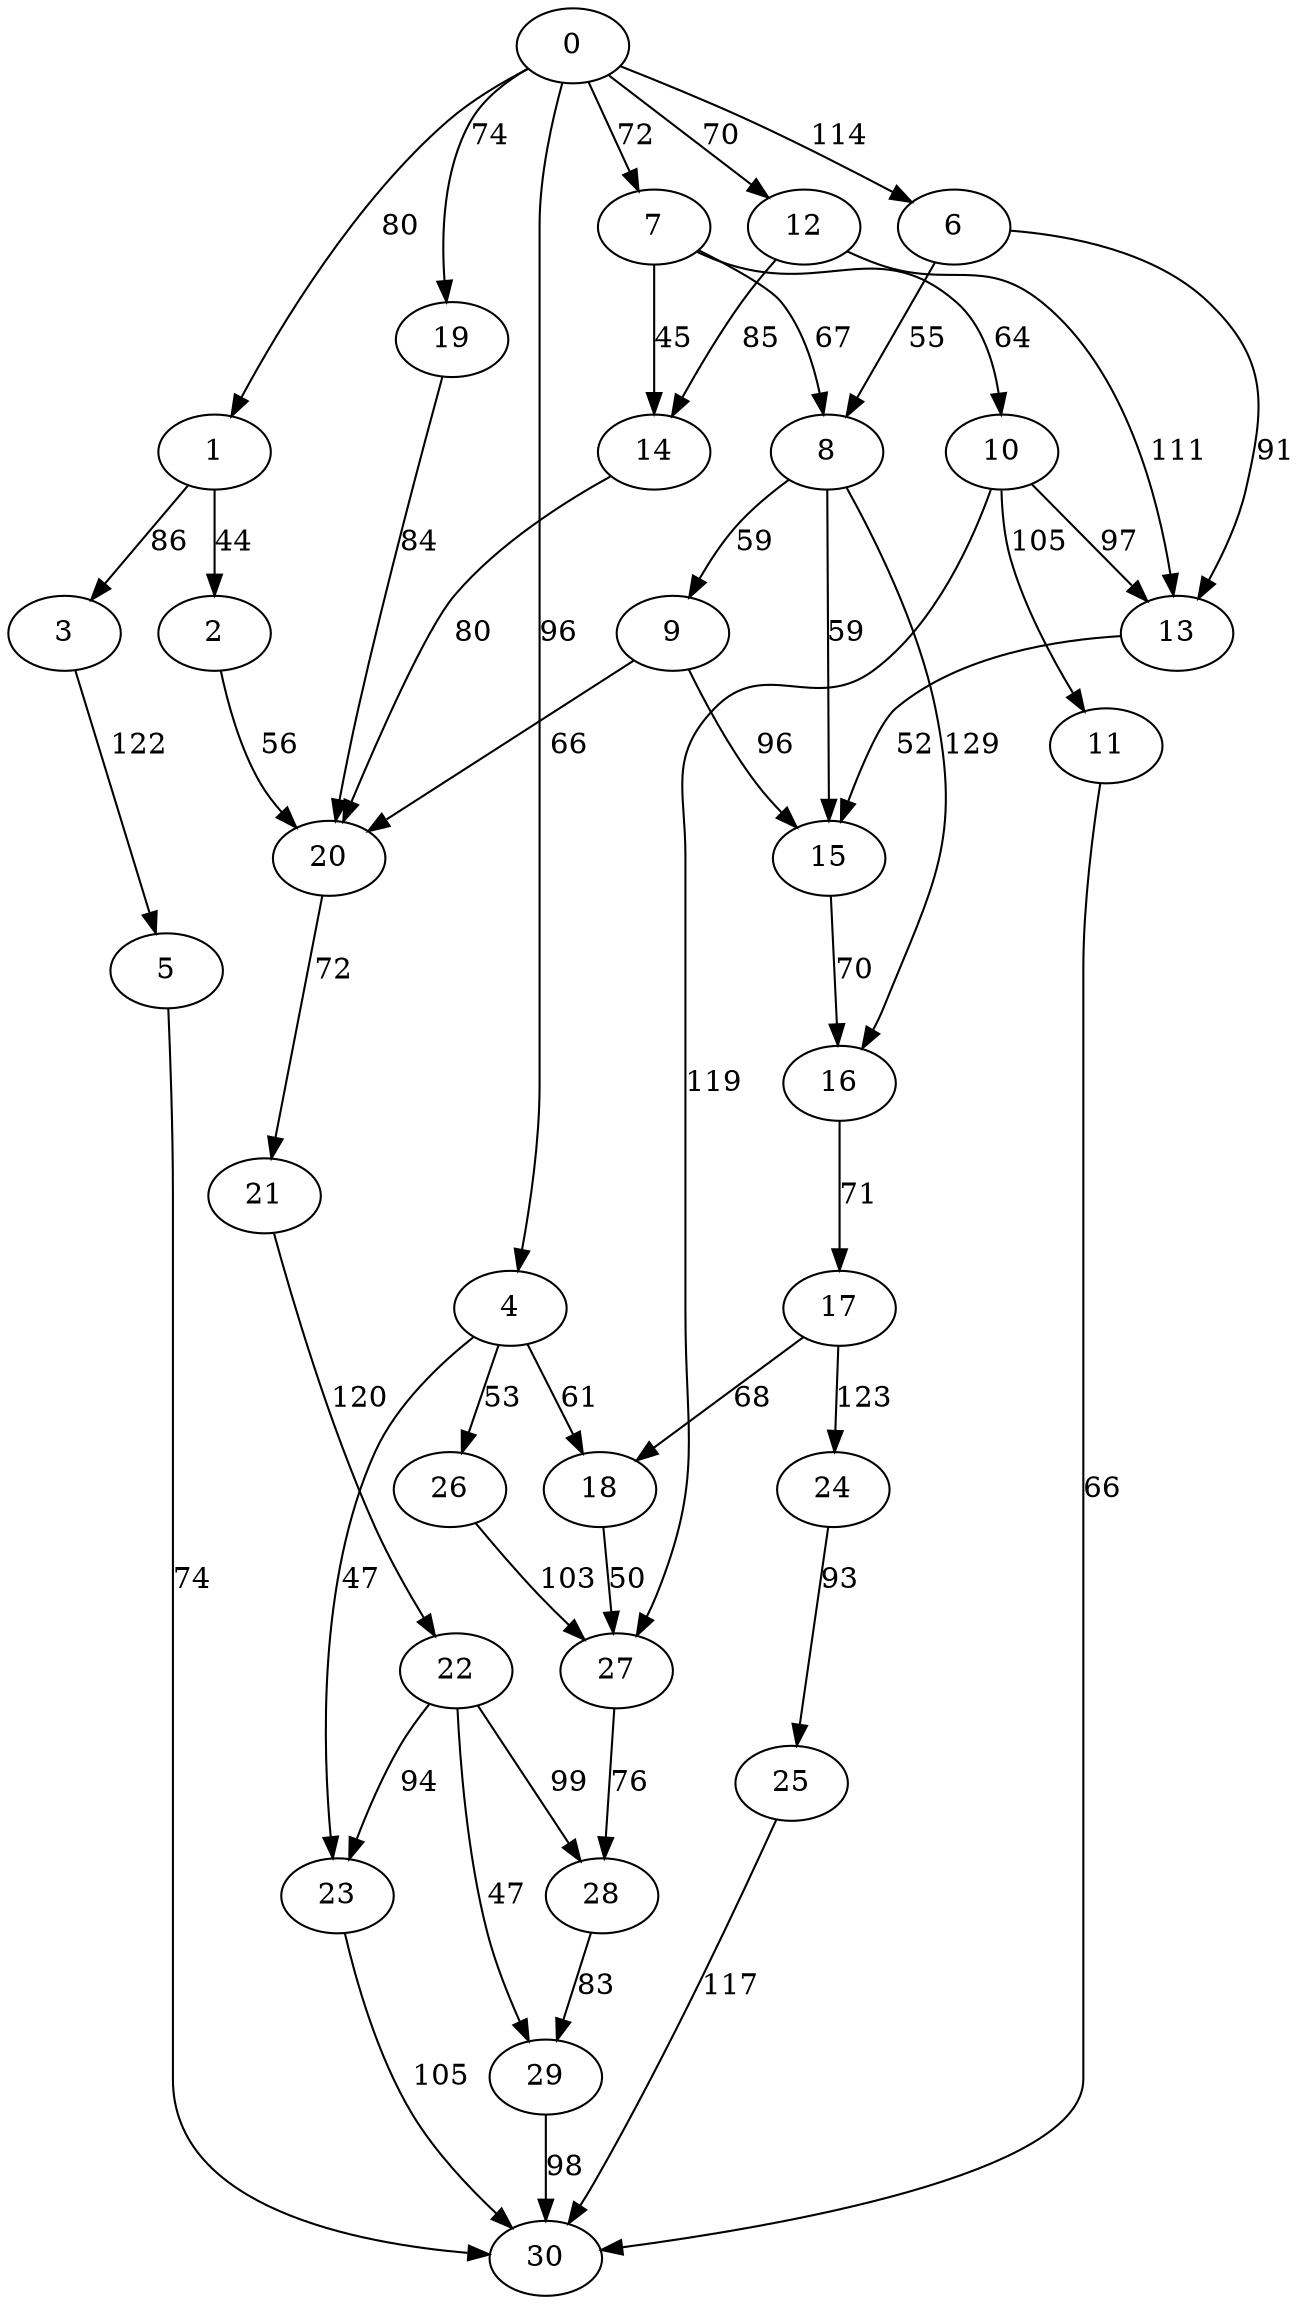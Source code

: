 digraph t40p6r7_9 {
0 -> 1 [ label = 80 ];
0 -> 4 [ label = 96 ];
0 -> 6 [ label = 114 ];
0 -> 7 [ label = 72 ];
0 -> 12 [ label = 70 ];
0 -> 19 [ label = 74 ];
1 -> 2 [ label = 44 ];
1 -> 3 [ label = 86 ];
2 -> 20 [ label = 56 ];
3 -> 5 [ label = 122 ];
4 -> 18 [ label = 61 ];
4 -> 23 [ label = 47 ];
4 -> 26 [ label = 53 ];
5 -> 30 [ label = 74 ];
6 -> 8 [ label = 55 ];
6 -> 13 [ label = 91 ];
7 -> 8 [ label = 67 ];
7 -> 10 [ label = 64 ];
7 -> 14 [ label = 45 ];
8 -> 9 [ label = 59 ];
8 -> 15 [ label = 59 ];
8 -> 16 [ label = 129 ];
9 -> 15 [ label = 96 ];
9 -> 20 [ label = 66 ];
10 -> 11 [ label = 105 ];
10 -> 13 [ label = 97 ];
10 -> 27 [ label = 119 ];
11 -> 30 [ label = 66 ];
12 -> 13 [ label = 111 ];
12 -> 14 [ label = 85 ];
13 -> 15 [ label = 52 ];
14 -> 20 [ label = 80 ];
15 -> 16 [ label = 70 ];
16 -> 17 [ label = 71 ];
17 -> 18 [ label = 68 ];
17 -> 24 [ label = 123 ];
18 -> 27 [ label = 50 ];
19 -> 20 [ label = 84 ];
20 -> 21 [ label = 72 ];
21 -> 22 [ label = 120 ];
22 -> 23 [ label = 94 ];
22 -> 28 [ label = 99 ];
22 -> 29 [ label = 47 ];
23 -> 30 [ label = 105 ];
24 -> 25 [ label = 93 ];
25 -> 30 [ label = 117 ];
26 -> 27 [ label = 103 ];
27 -> 28 [ label = 76 ];
28 -> 29 [ label = 83 ];
29 -> 30 [ label = 98 ];
 }

